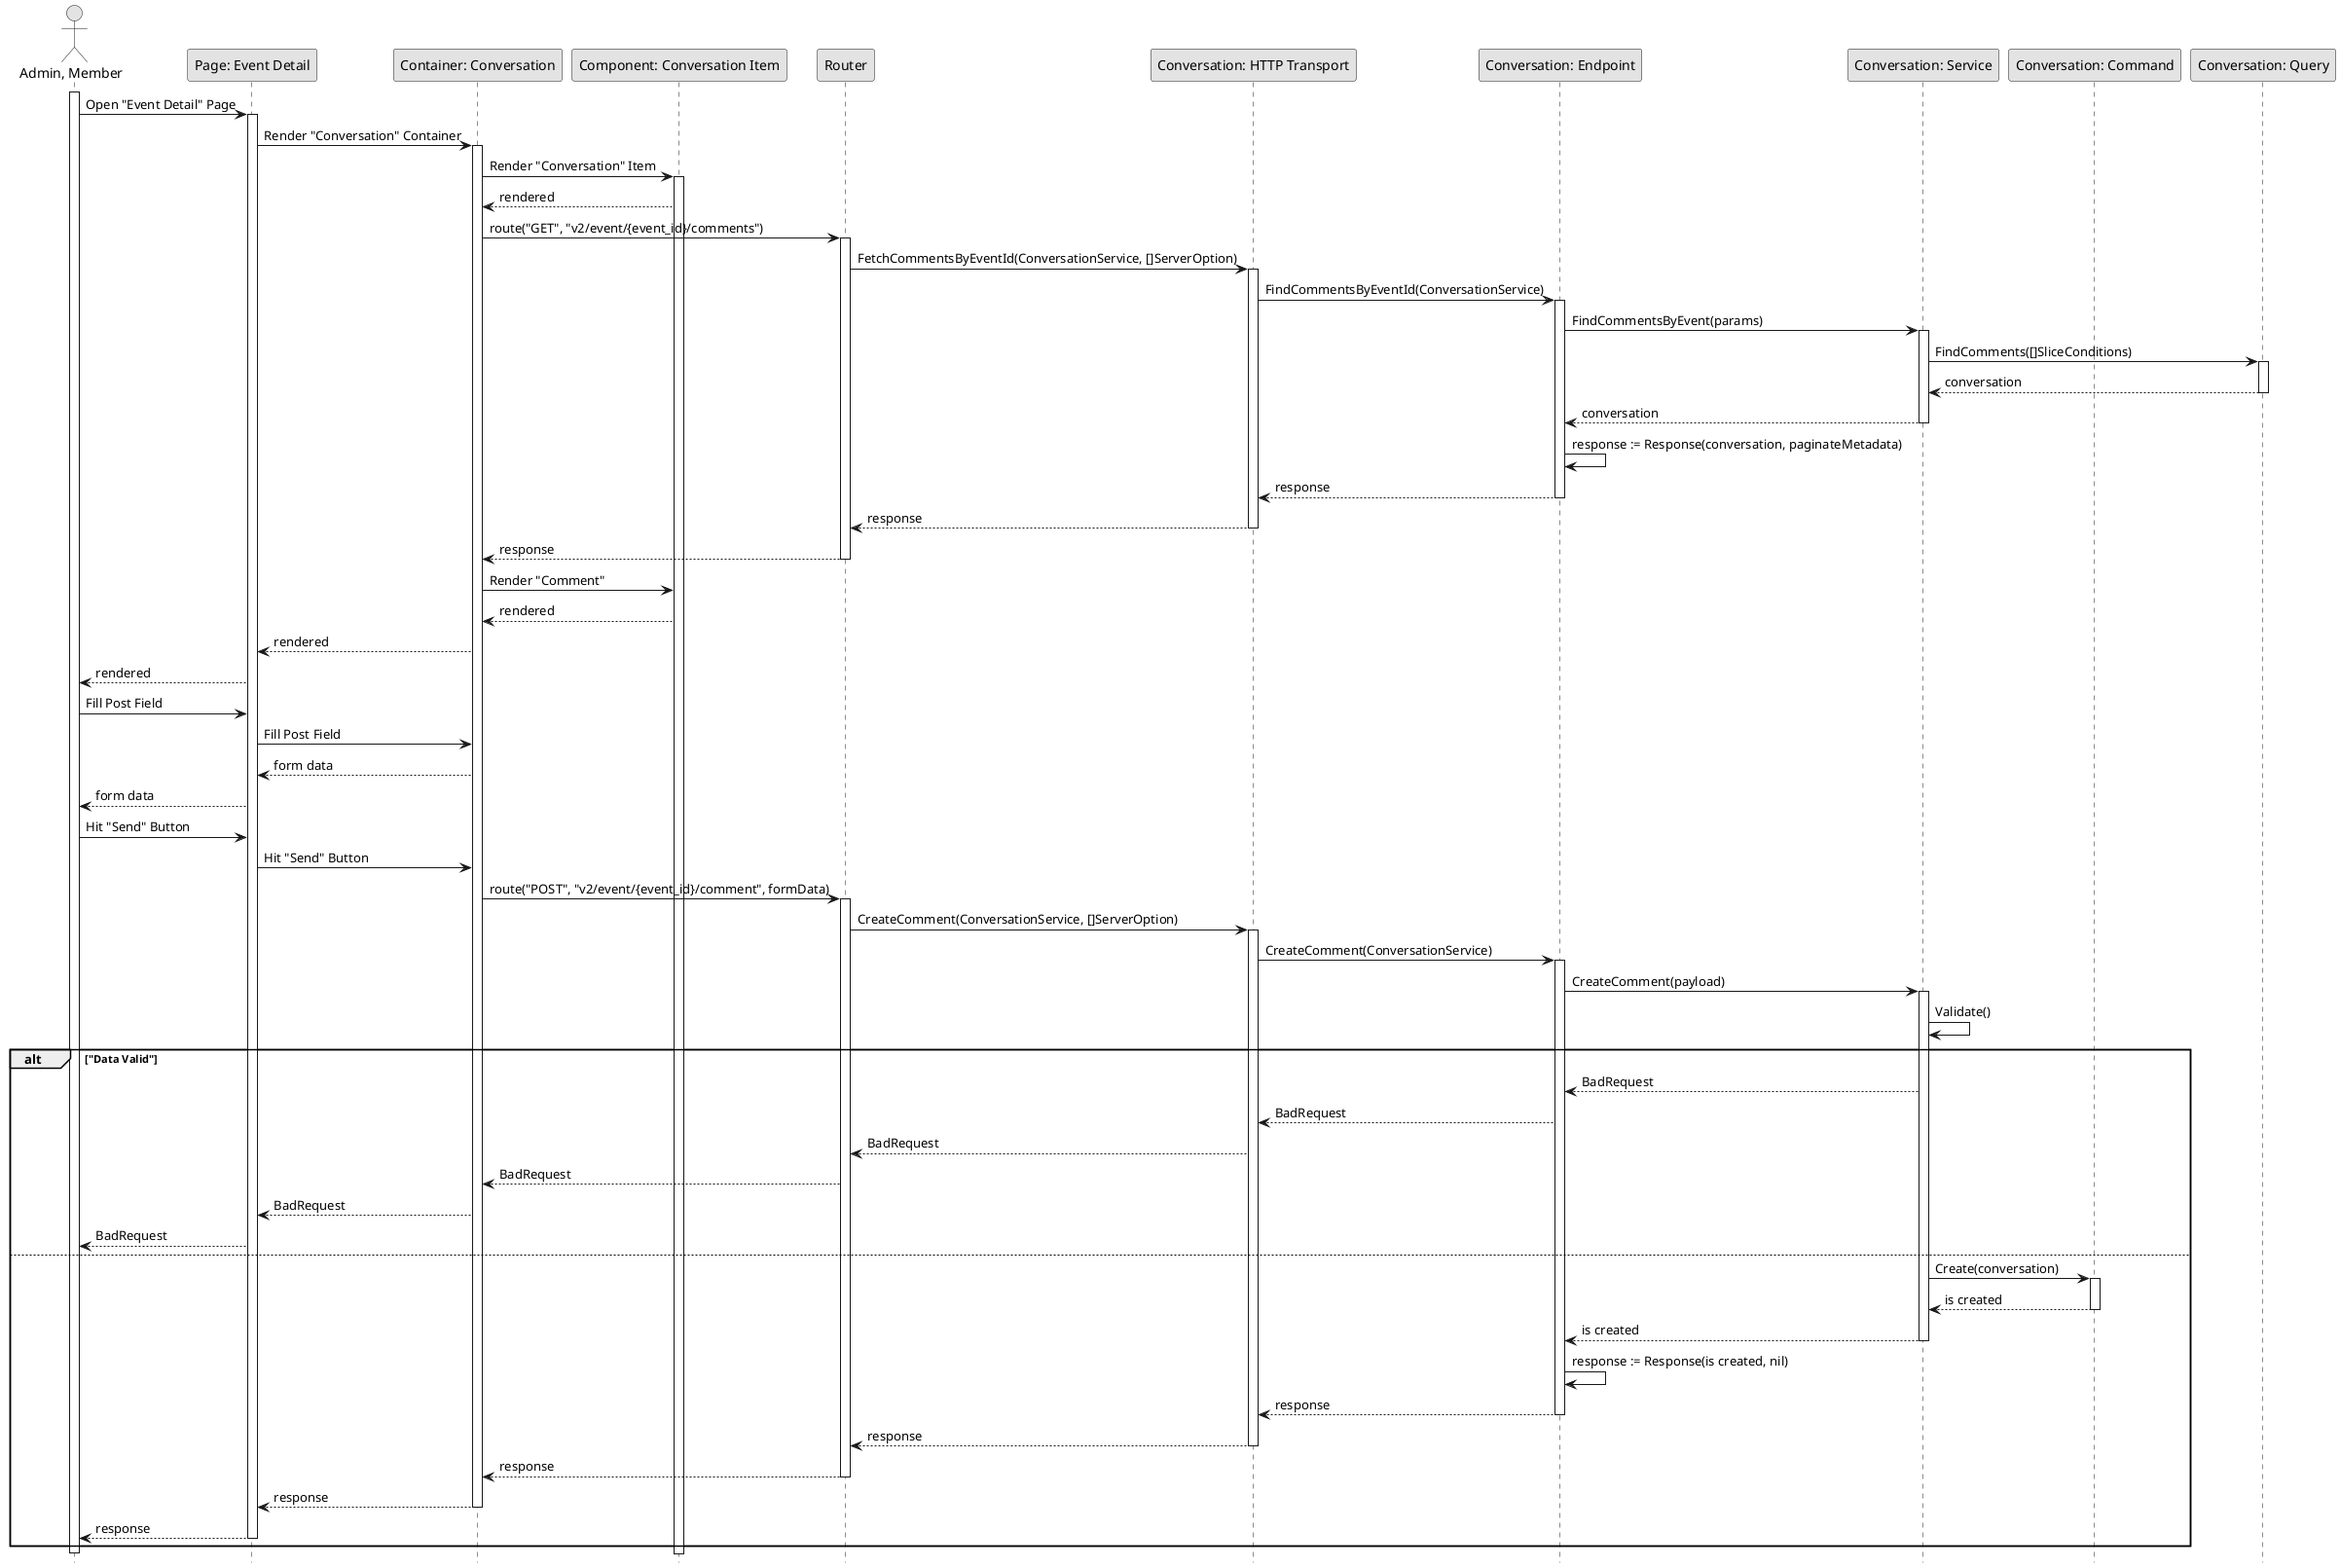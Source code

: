 @startuml PostConversation

skinparam Monochrome true
skinparam Shadowing false
hide footbox

actor "Admin, Member" as Actor
participant "Page: Event Detail" as EventDetailPage
participant "Container: Conversation" as ConversationContainer
participant "Component: Conversation Item" as ConversationItem
participant "Router" as Router
participant "Conversation: HTTP Transport" as ConversationHTTPTransport
participant "Conversation: Endpoint" as ConversationEndpoint
participant "Conversation: Service" as ConversationService
participant "Conversation: Command" as ConversationCommand
participant "Conversation: Query" as ConversationQuery

activate Actor

Actor->EventDetailPage: Open "Event Detail" Page
activate EventDetailPage
EventDetailPage->ConversationContainer: Render "Conversation" Container
activate ConversationContainer
ConversationContainer->ConversationItem: Render "Conversation" Item
activate ConversationItem
ConversationItem-->ConversationContainer: rendered
ConversationContainer->Router: route("GET", "v2/event/{event_id}/comments")
activate Router
Router->ConversationHTTPTransport: FetchCommentsByEventId(ConversationService, []ServerOption)
activate ConversationHTTPTransport
ConversationHTTPTransport->ConversationEndpoint: FindCommentsByEventId(ConversationService)
activate ConversationEndpoint
ConversationEndpoint->ConversationService: FindCommentsByEvent(params)

activate ConversationService
ConversationService->ConversationQuery: FindComments([]SliceConditions)
activate ConversationQuery
ConversationQuery-->ConversationService: conversation
deactivate ConversationQuery
ConversationService-->ConversationEndpoint: conversation
deactivate ConversationService

ConversationEndpoint->ConversationEndpoint: response := Response(conversation, paginateMetadata)
ConversationEndpoint-->ConversationHTTPTransport: response
deactivate ConversationEndpoint
ConversationHTTPTransport-->Router: response
deactivate ConversationHTTPTransport
Router-->ConversationContainer: response
deactivate Router
ConversationContainer->ConversationItem: Render "Comment"
ConversationItem-->ConversationContainer: rendered
ConversationContainer-->EventDetailPage: rendered
EventDetailPage-->Actor: rendered

Actor->EventDetailPage: Fill Post Field
EventDetailPage->ConversationContainer: Fill Post Field
ConversationContainer-->EventDetailPage: form data
EventDetailPage-->Actor: form data

Actor->EventDetailPage: Hit "Send" Button
EventDetailPage->ConversationContainer: Hit "Send" Button

ConversationContainer->Router: route("POST", "v2/event/{event_id}/comment", formData)
activate Router
Router->ConversationHTTPTransport: CreateComment(ConversationService, []ServerOption)
activate ConversationHTTPTransport
ConversationHTTPTransport->ConversationEndpoint: CreateComment(ConversationService)
activate ConversationEndpoint
ConversationEndpoint->ConversationService: CreateComment(payload)

activate ConversationService
ConversationService->ConversationService: Validate()

alt "Data Valid"
    ConversationService-->ConversationEndpoint: BadRequest
    ConversationEndpoint-->ConversationHTTPTransport: BadRequest
    ConversationHTTPTransport-->Router: BadRequest
    Router-->ConversationContainer: BadRequest
    ConversationContainer-->EventDetailPage: BadRequest
    EventDetailPage-->Actor: BadRequest
else
    ConversationService->ConversationCommand: Create(conversation)
    activate ConversationCommand
    ConversationCommand-->ConversationService: is created
    deactivate ConversationCommand
    
    ConversationService-->ConversationEndpoint: is created
    deactivate ConversationService
    ConversationEndpoint->ConversationEndpoint: response := Response(is created, nil)
    ConversationEndpoint-->ConversationHTTPTransport: response
    deactivate ConversationEndpoint
    ConversationHTTPTransport-->Router: response
    deactivate ConversationHTTPTransport
    Router-->ConversationContainer: response
    deactivate Router
    ConversationContainer-->EventDetailPage: response
    deactivate ConversationContainer
    EventDetailPage-->Actor: response
    deactivate EventDetailPage
end

deactivate Actor

@enduml